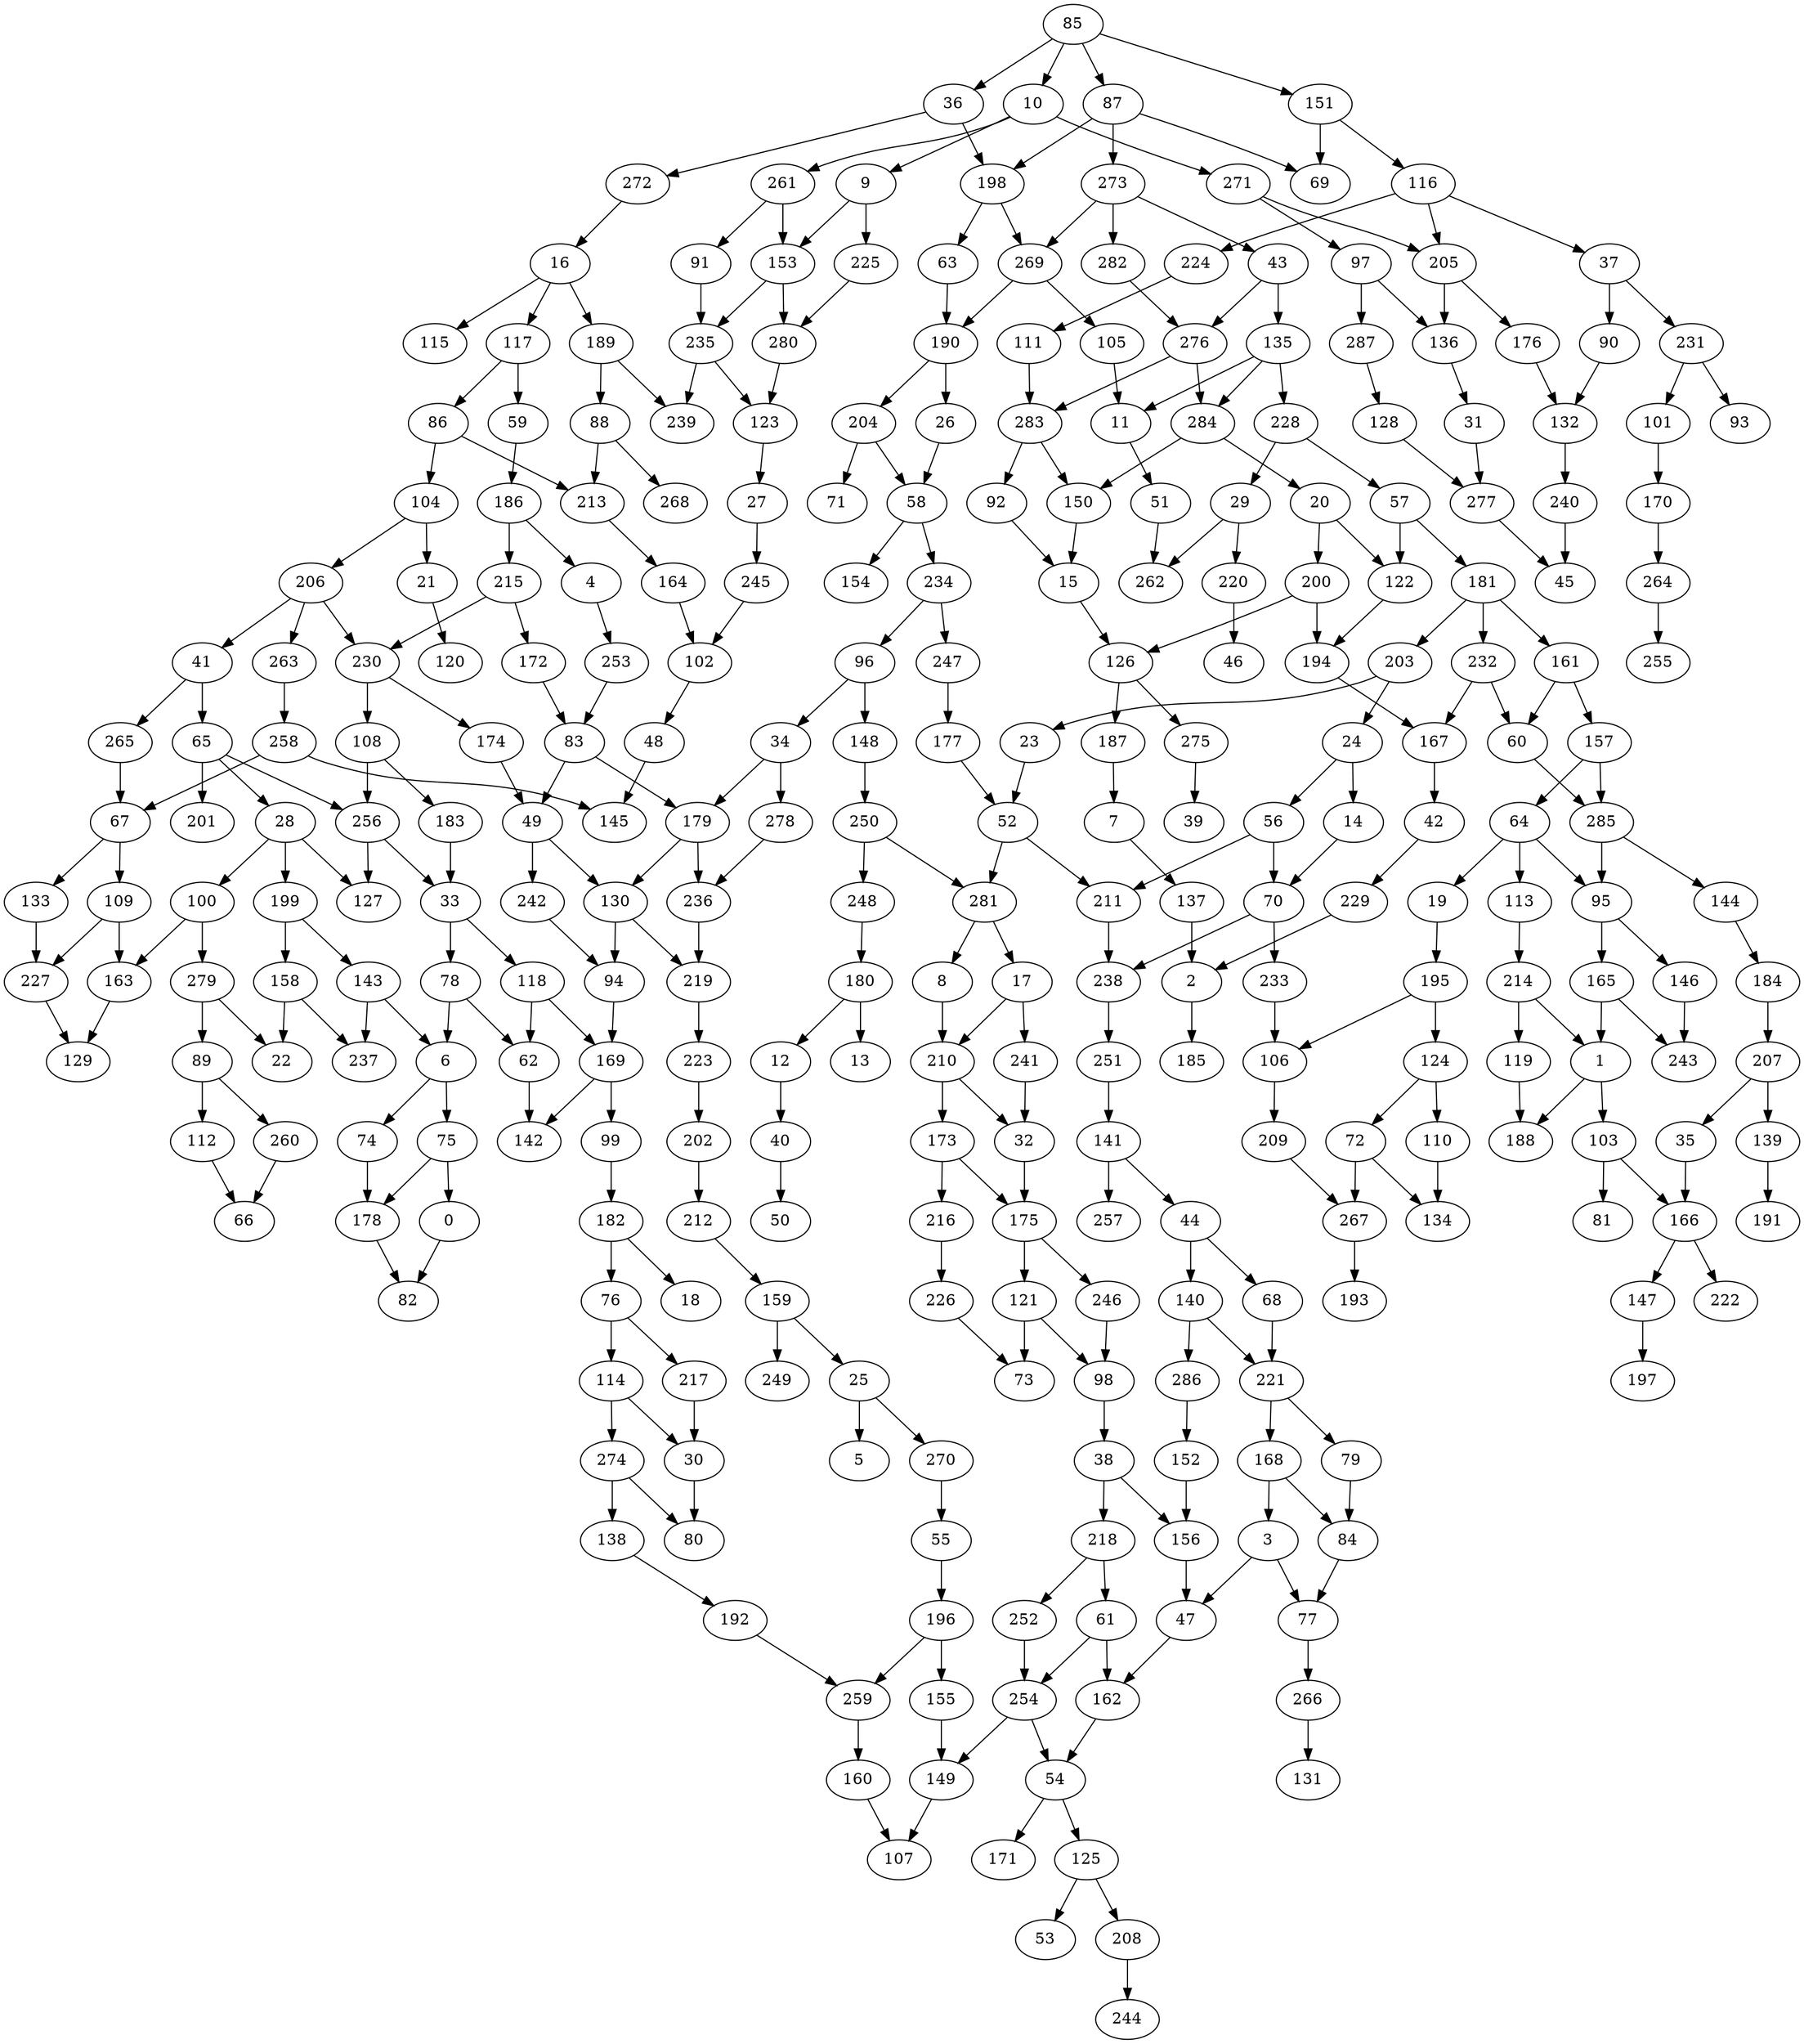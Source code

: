 strict digraph "" {
	0 -> 82;
	1 -> 103;
	1 -> 188;
	2 -> 185;
	3 -> 47;
	3 -> 77;
	4 -> 253;
	6 -> 74;
	6 -> 75;
	7 -> 137;
	8 -> 210;
	9 -> 153;
	9 -> 225;
	10 -> 9;
	10 -> 261;
	10 -> 271;
	11 -> 51;
	12 -> 40;
	14 -> 70;
	15 -> 126;
	16 -> 115;
	16 -> 117;
	16 -> 189;
	17 -> 210;
	17 -> 241;
	19 -> 195;
	20 -> 122;
	20 -> 200;
	21 -> 120;
	23 -> 52;
	24 -> 14;
	24 -> 56;
	25 -> 5;
	25 -> 270;
	26 -> 58;
	27 -> 245;
	28 -> 100;
	28 -> 127;
	28 -> 199;
	29 -> 220;
	29 -> 262;
	30 -> 80;
	31 -> 277;
	32 -> 175;
	33 -> 78;
	33 -> 118;
	34 -> 179;
	34 -> 278;
	35 -> 166;
	36 -> 198;
	36 -> 272;
	37 -> 90;
	37 -> 231;
	38 -> 156;
	38 -> 218;
	40 -> 50;
	41 -> 65;
	41 -> 265;
	42 -> 229;
	43 -> 135;
	43 -> 276;
	44 -> 68;
	44 -> 140;
	47 -> 162;
	48 -> 145;
	49 -> 130;
	49 -> 242;
	51 -> 262;
	52 -> 211;
	52 -> 281;
	54 -> 125;
	54 -> 171;
	55 -> 196;
	56 -> 70;
	56 -> 211;
	57 -> 122;
	57 -> 181;
	58 -> 154;
	58 -> 234;
	59 -> 186;
	60 -> 285;
	61 -> 162;
	61 -> 254;
	62 -> 142;
	63 -> 190;
	64 -> 19;
	64 -> 95;
	64 -> 113;
	65 -> 28;
	65 -> 201;
	65 -> 256;
	67 -> 109;
	67 -> 133;
	68 -> 221;
	70 -> 233;
	70 -> 238;
	72 -> 134;
	72 -> 267;
	74 -> 178;
	75 -> 0;
	75 -> 178;
	76 -> 114;
	76 -> 217;
	77 -> 266;
	78 -> 6;
	78 -> 62;
	79 -> 84;
	83 -> 49;
	83 -> 179;
	84 -> 77;
	85 -> 10;
	85 -> 36;
	85 -> 87;
	85 -> 151;
	86 -> 104;
	86 -> 213;
	87 -> 69;
	87 -> 198;
	87 -> 273;
	88 -> 213;
	88 -> 268;
	89 -> 112;
	89 -> 260;
	90 -> 132;
	91 -> 235;
	92 -> 15;
	94 -> 169;
	95 -> 146;
	95 -> 165;
	96 -> 34;
	96 -> 148;
	97 -> 136;
	97 -> 287;
	98 -> 38;
	99 -> 182;
	100 -> 163;
	100 -> 279;
	101 -> 170;
	102 -> 48;
	103 -> 81;
	103 -> 166;
	104 -> 21;
	104 -> 206;
	105 -> 11;
	106 -> 209;
	108 -> 183;
	108 -> 256;
	109 -> 163;
	109 -> 227;
	110 -> 134;
	111 -> 283;
	112 -> 66;
	113 -> 214;
	114 -> 30;
	114 -> 274;
	116 -> 37;
	116 -> 205;
	116 -> 224;
	117 -> 59;
	117 -> 86;
	118 -> 62;
	118 -> 169;
	119 -> 188;
	121 -> 73;
	121 -> 98;
	122 -> 194;
	123 -> 27;
	124 -> 72;
	124 -> 110;
	125 -> 53;
	125 -> 208;
	126 -> 187;
	126 -> 275;
	128 -> 277;
	130 -> 94;
	130 -> 219;
	132 -> 240;
	133 -> 227;
	135 -> 11;
	135 -> 228;
	135 -> 284;
	136 -> 31;
	137 -> 2;
	138 -> 192;
	139 -> 191;
	140 -> 221;
	140 -> 286;
	141 -> 44;
	141 -> 257;
	143 -> 6;
	143 -> 237;
	144 -> 184;
	146 -> 243;
	147 -> 197;
	148 -> 250;
	149 -> 107;
	150 -> 15;
	151 -> 69;
	151 -> 116;
	152 -> 156;
	153 -> 235;
	153 -> 280;
	155 -> 149;
	156 -> 47;
	157 -> 64;
	157 -> 285;
	158 -> 22;
	158 -> 237;
	159 -> 25;
	159 -> 249;
	160 -> 107;
	161 -> 60;
	161 -> 157;
	162 -> 54;
	163 -> 129;
	164 -> 102;
	165 -> 1;
	165 -> 243;
	166 -> 147;
	166 -> 222;
	167 -> 42;
	168 -> 3;
	168 -> 84;
	169 -> 99;
	169 -> 142;
	170 -> 264;
	172 -> 83;
	173 -> 175;
	173 -> 216;
	174 -> 49;
	175 -> 121;
	175 -> 246;
	176 -> 132;
	177 -> 52;
	178 -> 82;
	179 -> 130;
	179 -> 236;
	180 -> 12;
	180 -> 13;
	181 -> 161;
	181 -> 203;
	181 -> 232;
	182 -> 18;
	182 -> 76;
	183 -> 33;
	184 -> 207;
	186 -> 4;
	186 -> 215;
	187 -> 7;
	189 -> 88;
	189 -> 239;
	190 -> 26;
	190 -> 204;
	192 -> 259;
	194 -> 167;
	195 -> 106;
	195 -> 124;
	196 -> 155;
	196 -> 259;
	198 -> 63;
	198 -> 269;
	199 -> 143;
	199 -> 158;
	200 -> 126;
	200 -> 194;
	202 -> 212;
	203 -> 23;
	203 -> 24;
	204 -> 58;
	204 -> 71;
	205 -> 136;
	205 -> 176;
	206 -> 41;
	206 -> 230;
	206 -> 263;
	207 -> 35;
	207 -> 139;
	208 -> 244;
	209 -> 267;
	210 -> 32;
	210 -> 173;
	211 -> 238;
	212 -> 159;
	213 -> 164;
	214 -> 1;
	214 -> 119;
	215 -> 172;
	215 -> 230;
	216 -> 226;
	217 -> 30;
	218 -> 61;
	218 -> 252;
	219 -> 223;
	220 -> 46;
	221 -> 79;
	221 -> 168;
	223 -> 202;
	224 -> 111;
	225 -> 280;
	226 -> 73;
	227 -> 129;
	228 -> 29;
	228 -> 57;
	229 -> 2;
	230 -> 108;
	230 -> 174;
	231 -> 93;
	231 -> 101;
	232 -> 60;
	232 -> 167;
	233 -> 106;
	234 -> 96;
	234 -> 247;
	235 -> 123;
	235 -> 239;
	236 -> 219;
	238 -> 251;
	240 -> 45;
	241 -> 32;
	242 -> 94;
	245 -> 102;
	246 -> 98;
	247 -> 177;
	248 -> 180;
	250 -> 248;
	250 -> 281;
	251 -> 141;
	252 -> 254;
	253 -> 83;
	254 -> 54;
	254 -> 149;
	256 -> 33;
	256 -> 127;
	258 -> 67;
	258 -> 145;
	259 -> 160;
	260 -> 66;
	261 -> 91;
	261 -> 153;
	263 -> 258;
	264 -> 255;
	265 -> 67;
	266 -> 131;
	267 -> 193;
	269 -> 105;
	269 -> 190;
	270 -> 55;
	271 -> 97;
	271 -> 205;
	272 -> 16;
	273 -> 43;
	273 -> 269;
	273 -> 282;
	274 -> 80;
	274 -> 138;
	275 -> 39;
	276 -> 283;
	276 -> 284;
	277 -> 45;
	278 -> 236;
	279 -> 22;
	279 -> 89;
	280 -> 123;
	281 -> 8;
	281 -> 17;
	282 -> 276;
	283 -> 92;
	283 -> 150;
	284 -> 20;
	284 -> 150;
	285 -> 95;
	285 -> 144;
	286 -> 152;
	287 -> 128;
}
